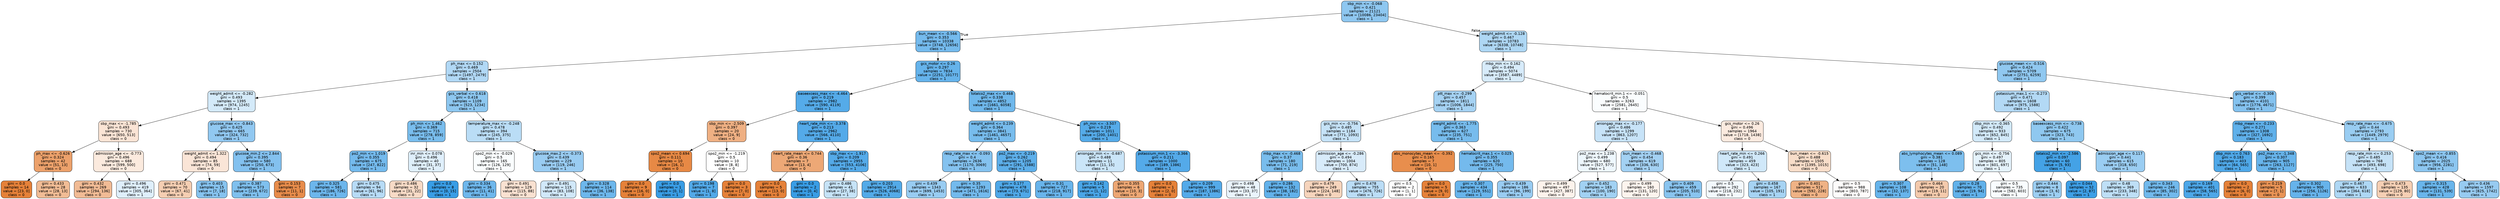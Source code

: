 digraph Tree {
node [shape=box, style="filled, rounded", color="black", fontname="helvetica"] ;
edge [fontname="helvetica"] ;
0 [label="sbp_min <= -0.068\ngini = 0.421\nsamples = 21121\nvalue = [10086, 23404]\nclass = 1", fillcolor="#8ec7f0"] ;
1 [label="bun_mean <= -0.566\ngini = 0.353\nsamples = 10338\nvalue = [3748, 12656]\nclass = 1", fillcolor="#74baed"] ;
0 -> 1 [labeldistance=2.5, labelangle=45, headlabel="True"] ;
2 [label="ph_max <= 0.152\ngini = 0.469\nsamples = 2504\nvalue = [1497, 2479]\nclass = 1", fillcolor="#b1d8f5"] ;
1 -> 2 ;
3 [label="weight_admit <= -0.282\ngini = 0.493\nsamples = 1395\nvalue = [974, 1245]\nclass = 1", fillcolor="#d4eaf9"] ;
2 -> 3 ;
4 [label="sbp_max <= -1.785\ngini = 0.493\nsamples = 730\nvalue = [650, 513]\nclass = 0", fillcolor="#fae4d5"] ;
3 -> 4 ;
5 [label="ph_max <= -0.626\ngini = 0.324\nsamples = 42\nvalue = [51, 13]\nclass = 0", fillcolor="#eca16b"] ;
4 -> 5 ;
6 [label="gini = 0.0\nsamples = 14\nvalue = [23, 0]\nclass = 0", fillcolor="#e58139"] ;
5 -> 6 ;
7 [label="gini = 0.433\nsamples = 28\nvalue = [28, 13]\nclass = 0", fillcolor="#f1bc95"] ;
5 -> 7 ;
8 [label="admission_age <= -0.773\ngini = 0.496\nsamples = 688\nvalue = [599, 500]\nclass = 0", fillcolor="#fbeade"] ;
4 -> 8 ;
9 [label="gini = 0.432\nsamples = 269\nvalue = [294, 136]\nclass = 0", fillcolor="#f1bb95"] ;
8 -> 9 ;
10 [label="gini = 0.496\nsamples = 419\nvalue = [305, 364]\nclass = 1", fillcolor="#dfeffb"] ;
8 -> 10 ;
11 [label="glucose_max <= -0.843\ngini = 0.425\nsamples = 665\nvalue = [324, 732]\nclass = 1", fillcolor="#91c8f1"] ;
3 -> 11 ;
12 [label="weight_admit <= 1.322\ngini = 0.494\nsamples = 85\nvalue = [74, 59]\nclass = 0", fillcolor="#fae5d7"] ;
11 -> 12 ;
13 [label="gini = 0.471\nsamples = 70\nvalue = [67, 41]\nclass = 0", fillcolor="#f5ceb2"] ;
12 -> 13 ;
14 [label="gini = 0.403\nsamples = 15\nvalue = [7, 18]\nclass = 1", fillcolor="#86c3ef"] ;
12 -> 14 ;
15 [label="glucose_min.2 <= 2.844\ngini = 0.395\nsamples = 580\nvalue = [250, 673]\nclass = 1", fillcolor="#83c1ef"] ;
11 -> 15 ;
16 [label="gini = 0.387\nsamples = 573\nvalue = [239, 672]\nclass = 1", fillcolor="#7fc0ee"] ;
15 -> 16 ;
17 [label="gini = 0.153\nsamples = 7\nvalue = [11, 1]\nclass = 0", fillcolor="#e78c4b"] ;
15 -> 17 ;
18 [label="gcs_verbal <= 0.618\ngini = 0.418\nsamples = 1109\nvalue = [523, 1234]\nclass = 1", fillcolor="#8dc7f0"] ;
2 -> 18 ;
19 [label="ph_min <= 1.462\ngini = 0.369\nsamples = 715\nvalue = [278, 859]\nclass = 1", fillcolor="#79bded"] ;
18 -> 19 ;
20 [label="po2_min <= 1.019\ngini = 0.355\nsamples = 675\nvalue = [247, 822]\nclass = 1", fillcolor="#74baed"] ;
19 -> 20 ;
21 [label="gini = 0.325\nsamples = 581\nvalue = [186, 726]\nclass = 1", fillcolor="#6cb6ec"] ;
20 -> 21 ;
22 [label="gini = 0.475\nsamples = 94\nvalue = [61, 96]\nclass = 1", fillcolor="#b7dbf6"] ;
20 -> 22 ;
23 [label="inr_min <= 0.078\ngini = 0.496\nsamples = 40\nvalue = [31, 37]\nclass = 1", fillcolor="#dfeffb"] ;
19 -> 23 ;
24 [label="gini = 0.486\nsamples = 32\nvalue = [31, 22]\nclass = 0", fillcolor="#f7dac6"] ;
23 -> 24 ;
25 [label="gini = 0.0\nsamples = 8\nvalue = [0, 15]\nclass = 1", fillcolor="#399de5"] ;
23 -> 25 ;
26 [label="temperature_max <= -0.248\ngini = 0.478\nsamples = 394\nvalue = [245, 375]\nclass = 1", fillcolor="#baddf6"] ;
18 -> 26 ;
27 [label="spo2_min <= -0.029\ngini = 0.5\nsamples = 165\nvalue = [126, 129]\nclass = 1", fillcolor="#fafdfe"] ;
26 -> 27 ;
28 [label="gini = 0.334\nsamples = 36\nvalue = [11, 41]\nclass = 1", fillcolor="#6eb7ec"] ;
27 -> 28 ;
29 [label="gini = 0.491\nsamples = 129\nvalue = [115, 88]\nclass = 0", fillcolor="#f9e1d1"] ;
27 -> 29 ;
30 [label="glucose_max.2 <= -0.373\ngini = 0.439\nsamples = 229\nvalue = [119, 246]\nclass = 1", fillcolor="#99ccf2"] ;
26 -> 30 ;
31 [label="gini = 0.491\nsamples = 115\nvalue = [83, 108]\nclass = 1", fillcolor="#d1e8f9"] ;
30 -> 31 ;
32 [label="gini = 0.328\nsamples = 114\nvalue = [36, 138]\nclass = 1", fillcolor="#6db7ec"] ;
30 -> 32 ;
33 [label="gcs_motor <= 0.26\ngini = 0.297\nsamples = 7834\nvalue = [2251, 10177]\nclass = 1", fillcolor="#65b3eb"] ;
1 -> 33 ;
34 [label="baseexcess_max <= -4.464\ngini = 0.219\nsamples = 2982\nvalue = [590, 4119]\nclass = 1", fillcolor="#55abe9"] ;
33 -> 34 ;
35 [label="sbp_min <= -2.509\ngini = 0.397\nsamples = 20\nvalue = [24, 9]\nclass = 0", fillcolor="#efb083"] ;
34 -> 35 ;
36 [label="spo2_mean <= 0.694\ngini = 0.111\nsamples = 10\nvalue = [16, 1]\nclass = 0", fillcolor="#e78945"] ;
35 -> 36 ;
37 [label="gini = 0.0\nsamples = 9\nvalue = [16, 0]\nclass = 0", fillcolor="#e58139"] ;
36 -> 37 ;
38 [label="gini = 0.0\nsamples = 1\nvalue = [0, 1]\nclass = 1", fillcolor="#399de5"] ;
36 -> 38 ;
39 [label="spo2_min <= -1.219\ngini = 0.5\nsamples = 10\nvalue = [8, 8]\nclass = 0", fillcolor="#ffffff"] ;
35 -> 39 ;
40 [label="gini = 0.198\nsamples = 7\nvalue = [1, 8]\nclass = 1", fillcolor="#52a9e8"] ;
39 -> 40 ;
41 [label="gini = 0.0\nsamples = 3\nvalue = [7, 0]\nclass = 0", fillcolor="#e58139"] ;
39 -> 41 ;
42 [label="heart_rate_min <= -3.378\ngini = 0.213\nsamples = 2962\nvalue = [566, 4110]\nclass = 1", fillcolor="#54aae9"] ;
34 -> 42 ;
43 [label="heart_rate_mean <= 0.744\ngini = 0.36\nsamples = 7\nvalue = [13, 4]\nclass = 0", fillcolor="#eda876"] ;
42 -> 43 ;
44 [label="gini = 0.0\nsamples = 5\nvalue = [13, 0]\nclass = 0", fillcolor="#e58139"] ;
43 -> 44 ;
45 [label="gini = 0.0\nsamples = 2\nvalue = [0, 4]\nclass = 1", fillcolor="#399de5"] ;
43 -> 45 ;
46 [label="sbp_max <= -1.917\ngini = 0.209\nsamples = 2955\nvalue = [553, 4106]\nclass = 1", fillcolor="#54aae9"] ;
42 -> 46 ;
47 [label="gini = 0.486\nsamples = 41\nvalue = [27, 38]\nclass = 1", fillcolor="#c6e3f7"] ;
46 -> 47 ;
48 [label="gini = 0.203\nsamples = 2914\nvalue = [526, 4068]\nclass = 1", fillcolor="#53aae8"] ;
46 -> 48 ;
49 [label="totalco2_max <= 0.468\ngini = 0.338\nsamples = 4852\nvalue = [1661, 6058]\nclass = 1", fillcolor="#6fb8ec"] ;
33 -> 49 ;
50 [label="weight_admit <= 0.239\ngini = 0.364\nsamples = 3841\nvalue = [1461, 4657]\nclass = 1", fillcolor="#77bced"] ;
49 -> 50 ;
51 [label="resp_rate_max <= -0.093\ngini = 0.4\nsamples = 2636\nvalue = [1170, 3069]\nclass = 1", fillcolor="#84c2ef"] ;
50 -> 51 ;
52 [label="gini = 0.439\nsamples = 1343\nvalue = [699, 1453]\nclass = 1", fillcolor="#98ccf2"] ;
51 -> 52 ;
53 [label="gini = 0.35\nsamples = 1293\nvalue = [471, 1616]\nclass = 1", fillcolor="#73baed"] ;
51 -> 53 ;
54 [label="po2_max <= -0.219\ngini = 0.262\nsamples = 1205\nvalue = [291, 1588]\nclass = 1", fillcolor="#5dafea"] ;
50 -> 54 ;
55 [label="gini = 0.177\nsamples = 478\nvalue = [73, 671]\nclass = 1", fillcolor="#4fa8e8"] ;
54 -> 55 ;
56 [label="gini = 0.31\nsamples = 727\nvalue = [218, 917]\nclass = 1", fillcolor="#68b4eb"] ;
54 -> 56 ;
57 [label="ph_min <= -3.507\ngini = 0.219\nsamples = 1011\nvalue = [200, 1401]\nclass = 1", fillcolor="#55abe9"] ;
49 -> 57 ;
58 [label="aniongap_min <= -0.687\ngini = 0.488\nsamples = 11\nvalue = [11, 15]\nclass = 1", fillcolor="#cae5f8"] ;
57 -> 58 ;
59 [label="gini = 0.142\nsamples = 5\nvalue = [1, 12]\nclass = 1", fillcolor="#49a5e7"] ;
58 -> 59 ;
60 [label="gini = 0.355\nsamples = 6\nvalue = [10, 3]\nclass = 0", fillcolor="#eda774"] ;
58 -> 60 ;
61 [label="potassium_min.1 <= -3.366\ngini = 0.211\nsamples = 1000\nvalue = [189, 1386]\nclass = 1", fillcolor="#54aae9"] ;
57 -> 61 ;
62 [label="gini = 0.0\nsamples = 1\nvalue = [2, 0]\nclass = 0", fillcolor="#e58139"] ;
61 -> 62 ;
63 [label="gini = 0.209\nsamples = 999\nvalue = [187, 1386]\nclass = 1", fillcolor="#54aae9"] ;
61 -> 63 ;
64 [label="weight_admit <= -0.128\ngini = 0.467\nsamples = 10783\nvalue = [6338, 10748]\nclass = 1", fillcolor="#aed7f4"] ;
0 -> 64 [labeldistance=2.5, labelangle=-45, headlabel="False"] ;
65 [label="mbp_min <= 0.162\ngini = 0.494\nsamples = 5074\nvalue = [3587, 4489]\nclass = 1", fillcolor="#d7ebfa"] ;
64 -> 65 ;
66 [label="ptt_max <= -0.299\ngini = 0.457\nsamples = 1811\nvalue = [1006, 1844]\nclass = 1", fillcolor="#a5d2f3"] ;
65 -> 66 ;
67 [label="gcs_min <= -0.756\ngini = 0.485\nsamples = 1184\nvalue = [771, 1093]\nclass = 1", fillcolor="#c5e2f7"] ;
66 -> 67 ;
68 [label="mbp_max <= -0.468\ngini = 0.37\nsamples = 180\nvalue = [71, 219]\nclass = 1", fillcolor="#79bded"] ;
67 -> 68 ;
69 [label="gini = 0.498\nsamples = 48\nvalue = [33, 37]\nclass = 1", fillcolor="#eaf4fc"] ;
68 -> 69 ;
70 [label="gini = 0.286\nsamples = 132\nvalue = [38, 182]\nclass = 1", fillcolor="#62b1ea"] ;
68 -> 70 ;
71 [label="admission_age <= -0.286\ngini = 0.494\nsamples = 1004\nvalue = [700, 874]\nclass = 1", fillcolor="#d8ebfa"] ;
67 -> 71 ;
72 [label="gini = 0.479\nsamples = 249\nvalue = [224, 148]\nclass = 0", fillcolor="#f6d4bc"] ;
71 -> 72 ;
73 [label="gini = 0.478\nsamples = 755\nvalue = [476, 726]\nclass = 1", fillcolor="#bbddf6"] ;
71 -> 73 ;
74 [label="weight_admit <= -1.775\ngini = 0.363\nsamples = 627\nvalue = [235, 751]\nclass = 1", fillcolor="#77bced"] ;
66 -> 74 ;
75 [label="abs_monocytes_mean <= -0.392\ngini = 0.165\nsamples = 7\nvalue = [10, 1]\nclass = 0", fillcolor="#e88e4d"] ;
74 -> 75 ;
76 [label="gini = 0.5\nsamples = 2\nvalue = [1, 1]\nclass = 0", fillcolor="#ffffff"] ;
75 -> 76 ;
77 [label="gini = 0.0\nsamples = 5\nvalue = [9, 0]\nclass = 0", fillcolor="#e58139"] ;
75 -> 77 ;
78 [label="hematocrit_max.1 <= 0.025\ngini = 0.355\nsamples = 620\nvalue = [225, 750]\nclass = 1", fillcolor="#74baed"] ;
74 -> 78 ;
79 [label="gini = 0.307\nsamples = 434\nvalue = [129, 551]\nclass = 1", fillcolor="#67b4eb"] ;
78 -> 79 ;
80 [label="gini = 0.439\nsamples = 186\nvalue = [96, 199]\nclass = 1", fillcolor="#99ccf2"] ;
78 -> 80 ;
81 [label="hematocrit_min.1 <= -0.051\ngini = 0.5\nsamples = 3263\nvalue = [2581, 2645]\nclass = 1", fillcolor="#fafdfe"] ;
65 -> 81 ;
82 [label="aniongap_max <= -0.177\ngini = 0.486\nsamples = 1299\nvalue = [863, 1207]\nclass = 1", fillcolor="#c7e3f8"] ;
81 -> 82 ;
83 [label="po2_max <= 1.238\ngini = 0.499\nsamples = 680\nvalue = [527, 577]\nclass = 1", fillcolor="#eef7fd"] ;
82 -> 83 ;
84 [label="gini = 0.499\nsamples = 497\nvalue = [427, 387]\nclass = 0", fillcolor="#fdf3ec"] ;
83 -> 84 ;
85 [label="gini = 0.452\nsamples = 183\nvalue = [100, 190]\nclass = 1", fillcolor="#a1d1f3"] ;
83 -> 85 ;
86 [label="bun_mean <= -0.468\ngini = 0.454\nsamples = 619\nvalue = [336, 630]\nclass = 1", fillcolor="#a3d1f3"] ;
82 -> 86 ;
87 [label="gini = 0.499\nsamples = 160\nvalue = [131, 120]\nclass = 0", fillcolor="#fdf4ee"] ;
86 -> 87 ;
88 [label="gini = 0.409\nsamples = 459\nvalue = [205, 510]\nclass = 1", fillcolor="#89c4ef"] ;
86 -> 88 ;
89 [label="gcs_motor <= 0.26\ngini = 0.496\nsamples = 1964\nvalue = [1718, 1438]\nclass = 0", fillcolor="#fbeadf"] ;
81 -> 89 ;
90 [label="heart_rate_min <= 0.266\ngini = 0.491\nsamples = 459\nvalue = [323, 423]\nclass = 1", fillcolor="#d0e8f9"] ;
89 -> 90 ;
91 [label="gini = 0.5\nsamples = 292\nvalue = [218, 232]\nclass = 1", fillcolor="#f3f9fd"] ;
90 -> 91 ;
92 [label="gini = 0.458\nsamples = 167\nvalue = [105, 191]\nclass = 1", fillcolor="#a6d3f3"] ;
90 -> 92 ;
93 [label="bun_mean <= -0.615\ngini = 0.488\nsamples = 1505\nvalue = [1395, 1015]\nclass = 0", fillcolor="#f8ddc9"] ;
89 -> 93 ;
94 [label="gini = 0.401\nsamples = 517\nvalue = [592, 228]\nclass = 0", fillcolor="#efb285"] ;
93 -> 94 ;
95 [label="gini = 0.5\nsamples = 988\nvalue = [803, 787]\nclass = 0", fillcolor="#fefcfb"] ;
93 -> 95 ;
96 [label="glucose_mean <= -0.516\ngini = 0.424\nsamples = 5709\nvalue = [2751, 6259]\nclass = 1", fillcolor="#90c8f0"] ;
64 -> 96 ;
97 [label="potassium_max.1 <= -0.273\ngini = 0.471\nsamples = 1608\nvalue = [975, 1588]\nclass = 1", fillcolor="#b3d9f5"] ;
96 -> 97 ;
98 [label="dbp_min <= -0.365\ngini = 0.492\nsamples = 933\nvalue = [652, 845]\nclass = 1", fillcolor="#d2e9f9"] ;
97 -> 98 ;
99 [label="abs_lymphocytes_mean <= 0.089\ngini = 0.381\nsamples = 128\nvalue = [51, 148]\nclass = 1", fillcolor="#7dbfee"] ;
98 -> 99 ;
100 [label="gini = 0.307\nsamples = 108\nvalue = [32, 137]\nclass = 1", fillcolor="#67b4eb"] ;
99 -> 100 ;
101 [label="gini = 0.464\nsamples = 20\nvalue = [19, 11]\nclass = 0", fillcolor="#f4caac"] ;
99 -> 101 ;
102 [label="gcs_min <= -0.756\ngini = 0.497\nsamples = 805\nvalue = [601, 697]\nclass = 1", fillcolor="#e4f2fb"] ;
98 -> 102 ;
103 [label="gini = 0.28\nsamples = 70\nvalue = [19, 94]\nclass = 1", fillcolor="#61b1ea"] ;
102 -> 103 ;
104 [label="gini = 0.5\nsamples = 735\nvalue = [582, 603]\nclass = 1", fillcolor="#f8fcfe"] ;
102 -> 104 ;
105 [label="baseexcess_min <= -0.738\ngini = 0.422\nsamples = 675\nvalue = [323, 743]\nclass = 1", fillcolor="#8fc8f0"] ;
97 -> 105 ;
106 [label="totalco2_min <= -2.586\ngini = 0.097\nsamples = 60\nvalue = [5, 93]\nclass = 1", fillcolor="#44a2e6"] ;
105 -> 106 ;
107 [label="gini = 0.444\nsamples = 8\nvalue = [3, 6]\nclass = 1", fillcolor="#9ccef2"] ;
106 -> 107 ;
108 [label="gini = 0.044\nsamples = 52\nvalue = [2, 87]\nclass = 1", fillcolor="#3e9fe6"] ;
106 -> 108 ;
109 [label="admission_age <= 0.117\ngini = 0.441\nsamples = 615\nvalue = [318, 650]\nclass = 1", fillcolor="#9acdf2"] ;
105 -> 109 ;
110 [label="gini = 0.48\nsamples = 369\nvalue = [233, 348]\nclass = 1", fillcolor="#bedff6"] ;
109 -> 110 ;
111 [label="gini = 0.343\nsamples = 246\nvalue = [85, 302]\nclass = 1", fillcolor="#71b9ec"] ;
109 -> 111 ;
112 [label="gcs_verbal <= -0.308\ngini = 0.399\nsamples = 4101\nvalue = [1776, 4671]\nclass = 1", fillcolor="#84c2ef"] ;
96 -> 112 ;
113 [label="mbp_mean <= -0.233\ngini = 0.271\nsamples = 1308\nvalue = [327, 1692]\nclass = 1", fillcolor="#5fb0ea"] ;
112 -> 113 ;
114 [label="dbp_min <= 0.763\ngini = 0.183\nsamples = 403\nvalue = [64, 565]\nclass = 1", fillcolor="#4fa8e8"] ;
113 -> 114 ;
115 [label="gini = 0.169\nsamples = 401\nvalue = [58, 565]\nclass = 1", fillcolor="#4da7e8"] ;
114 -> 115 ;
116 [label="gini = 0.0\nsamples = 2\nvalue = [6, 0]\nclass = 0", fillcolor="#e58139"] ;
114 -> 116 ;
117 [label="po2_max <= -1.348\ngini = 0.307\nsamples = 905\nvalue = [263, 1127]\nclass = 1", fillcolor="#67b4eb"] ;
113 -> 117 ;
118 [label="gini = 0.219\nsamples = 5\nvalue = [7, 1]\nclass = 0", fillcolor="#e99355"] ;
117 -> 118 ;
119 [label="gini = 0.302\nsamples = 900\nvalue = [256, 1126]\nclass = 1", fillcolor="#66b3eb"] ;
117 -> 119 ;
120 [label="resp_rate_max <= -0.675\ngini = 0.44\nsamples = 2793\nvalue = [1449, 2979]\nclass = 1", fillcolor="#99cdf2"] ;
112 -> 120 ;
121 [label="resp_rate_min <= 0.253\ngini = 0.485\nsamples = 768\nvalue = [493, 698]\nclass = 1", fillcolor="#c5e2f7"] ;
120 -> 121 ;
122 [label="gini = 0.467\nsamples = 633\nvalue = [364, 618]\nclass = 1", fillcolor="#aed7f4"] ;
121 -> 122 ;
123 [label="gini = 0.473\nsamples = 135\nvalue = [129, 80]\nclass = 0", fillcolor="#f5cfb4"] ;
121 -> 123 ;
124 [label="spo2_mean <= -0.855\ngini = 0.416\nsamples = 2025\nvalue = [956, 2281]\nclass = 1", fillcolor="#8cc6f0"] ;
120 -> 124 ;
125 [label="gini = 0.315\nsamples = 428\nvalue = [131, 539]\nclass = 1", fillcolor="#69b5eb"] ;
124 -> 125 ;
126 [label="gini = 0.436\nsamples = 1597\nvalue = [825, 1742]\nclass = 1", fillcolor="#97cbf1"] ;
124 -> 126 ;
}